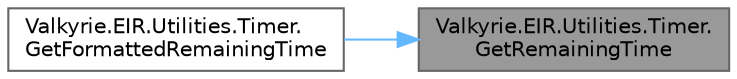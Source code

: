 digraph "Valkyrie.EIR.Utilities.Timer.GetRemainingTime"
{
 // LATEX_PDF_SIZE
  bgcolor="transparent";
  edge [fontname=Helvetica,fontsize=10,labelfontname=Helvetica,labelfontsize=10];
  node [fontname=Helvetica,fontsize=10,shape=box,height=0.2,width=0.4];
  rankdir="RL";
  Node1 [id="Node000001",label="Valkyrie.EIR.Utilities.Timer.\lGetRemainingTime",height=0.2,width=0.4,color="gray40", fillcolor="grey60", style="filled", fontcolor="black",tooltip="Returns the remaining time left on this timer."];
  Node1 -> Node2 [id="edge1_Node000001_Node000002",dir="back",color="steelblue1",style="solid",tooltip=" "];
  Node2 [id="Node000002",label="Valkyrie.EIR.Utilities.Timer.\lGetFormattedRemainingTime",height=0.2,width=0.4,color="grey40", fillcolor="white", style="filled",URL="$dc/d75/struct_valkyrie_1_1_e_i_r_1_1_utilities_1_1_timer.html#af9fcb0ea118d7489247129238f22afd0",tooltip="Returns the time formatted to be human readable. Optional parameter can add one second in cases where..."];
}
